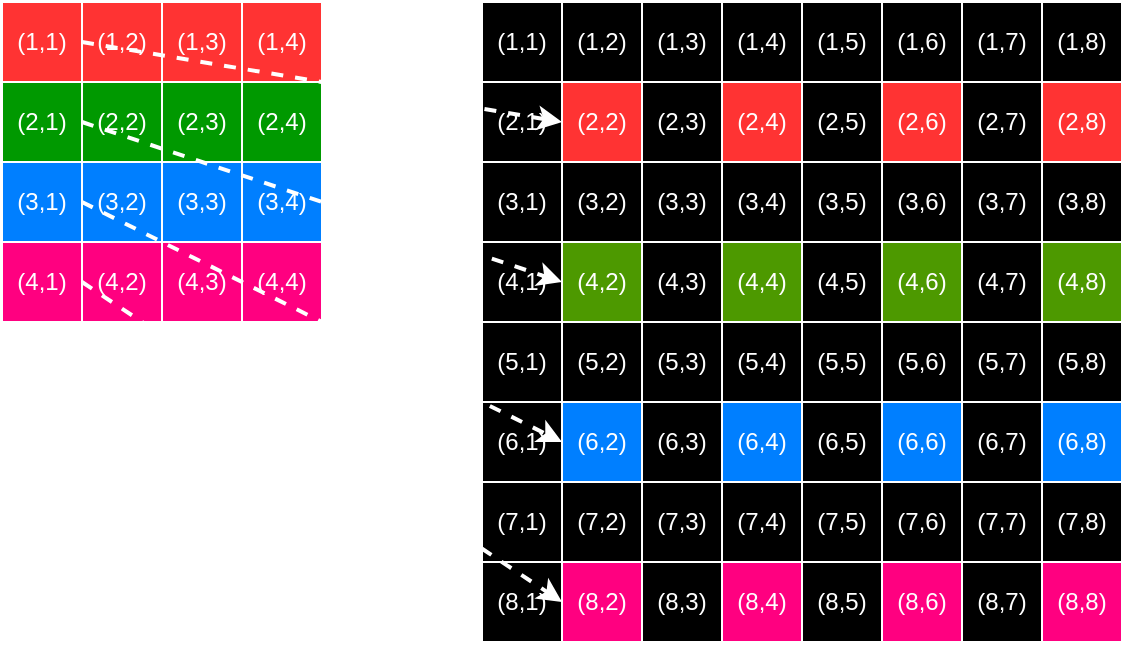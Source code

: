 <mxfile version="24.7.17">
  <diagram name="ページ1" id="RXQ_MCHYcWRbRbya9VPW">
    <mxGraphModel dx="954" dy="581" grid="1" gridSize="10" guides="1" tooltips="1" connect="1" arrows="1" fold="1" page="1" pageScale="1" pageWidth="827" pageHeight="1169" math="0" shadow="0">
      <root>
        <mxCell id="0" />
        <mxCell id="1" parent="0" />
        <mxCell id="tzBdefzeKCWXPKmRNhvX-1" value="(1,1)" style="rounded=0;whiteSpace=wrap;html=1;fillColor=#FF3333;strokeColor=#FFFFFF;fontColor=#FFFFFF;" vertex="1" parent="1">
          <mxGeometry x="80" y="80" width="40" height="40" as="geometry" />
        </mxCell>
        <mxCell id="tzBdefzeKCWXPKmRNhvX-3" value="(1,2)" style="rounded=0;whiteSpace=wrap;html=1;fillColor=#FF3333;strokeColor=#FFFFFF;fontColor=#FFFFFF;" vertex="1" parent="1">
          <mxGeometry x="120" y="80" width="40" height="40" as="geometry" />
        </mxCell>
        <mxCell id="tzBdefzeKCWXPKmRNhvX-4" value="(1,3)" style="rounded=0;whiteSpace=wrap;html=1;fillColor=#FF3333;strokeColor=#FFFFFF;fontColor=#FFFFFF;" vertex="1" parent="1">
          <mxGeometry x="160" y="80" width="40" height="40" as="geometry" />
        </mxCell>
        <mxCell id="tzBdefzeKCWXPKmRNhvX-5" value="(1,4)" style="rounded=0;whiteSpace=wrap;html=1;fillColor=#FF3333;strokeColor=#FFFFFF;fontColor=#FFFFFF;" vertex="1" parent="1">
          <mxGeometry x="200" y="80" width="40" height="40" as="geometry" />
        </mxCell>
        <mxCell id="tzBdefzeKCWXPKmRNhvX-8" value="(2,1)" style="rounded=0;whiteSpace=wrap;html=1;fillColor=#009900;strokeColor=#FFFFFF;fontColor=#FFFFFF;" vertex="1" parent="1">
          <mxGeometry x="80" y="120" width="40" height="40" as="geometry" />
        </mxCell>
        <mxCell id="tzBdefzeKCWXPKmRNhvX-9" value="(2,2)" style="rounded=0;whiteSpace=wrap;html=1;fillColor=#009900;strokeColor=#FFFFFF;fontColor=#FFFFFF;" vertex="1" parent="1">
          <mxGeometry x="120" y="120" width="40" height="40" as="geometry" />
        </mxCell>
        <mxCell id="tzBdefzeKCWXPKmRNhvX-10" value="(2,3)" style="rounded=0;whiteSpace=wrap;html=1;fillColor=#009900;strokeColor=#FFFFFF;fontColor=#FFFFFF;" vertex="1" parent="1">
          <mxGeometry x="160" y="120" width="40" height="40" as="geometry" />
        </mxCell>
        <mxCell id="tzBdefzeKCWXPKmRNhvX-11" value="(2,4)" style="rounded=0;whiteSpace=wrap;html=1;fillColor=#009900;strokeColor=#FFFFFF;fontColor=#FFFFFF;" vertex="1" parent="1">
          <mxGeometry x="200" y="120" width="40" height="40" as="geometry" />
        </mxCell>
        <mxCell id="tzBdefzeKCWXPKmRNhvX-12" value="(3,1)" style="rounded=0;whiteSpace=wrap;html=1;fillColor=#007FFF;strokeColor=#FFFFFF;fontColor=#FFFFFF;" vertex="1" parent="1">
          <mxGeometry x="80" y="160" width="40" height="40" as="geometry" />
        </mxCell>
        <mxCell id="tzBdefzeKCWXPKmRNhvX-13" value="(3,2)" style="rounded=0;whiteSpace=wrap;html=1;fillColor=#007FFF;strokeColor=#FFFFFF;fontColor=#FFFFFF;" vertex="1" parent="1">
          <mxGeometry x="120" y="160" width="40" height="40" as="geometry" />
        </mxCell>
        <mxCell id="tzBdefzeKCWXPKmRNhvX-14" value="(3,3)" style="rounded=0;whiteSpace=wrap;html=1;fillColor=#007FFF;strokeColor=#FFFFFF;fontColor=#FFFFFF;" vertex="1" parent="1">
          <mxGeometry x="160" y="160" width="40" height="40" as="geometry" />
        </mxCell>
        <mxCell id="tzBdefzeKCWXPKmRNhvX-15" value="(3,4)" style="rounded=0;whiteSpace=wrap;html=1;fillColor=#007FFF;strokeColor=#FFFFFF;fontColor=#FFFFFF;" vertex="1" parent="1">
          <mxGeometry x="200" y="160" width="40" height="40" as="geometry" />
        </mxCell>
        <mxCell id="tzBdefzeKCWXPKmRNhvX-16" value="(4,1)" style="rounded=0;whiteSpace=wrap;html=1;fillColor=#FF0080;strokeColor=#FFFFFF;fontColor=#FFFFFF;" vertex="1" parent="1">
          <mxGeometry x="80" y="200" width="40" height="40" as="geometry" />
        </mxCell>
        <mxCell id="tzBdefzeKCWXPKmRNhvX-17" value="(4,2)" style="rounded=0;whiteSpace=wrap;html=1;fillColor=#FF0080;strokeColor=#FFFFFF;fontColor=#FFFFFF;" vertex="1" parent="1">
          <mxGeometry x="120" y="200" width="40" height="40" as="geometry" />
        </mxCell>
        <mxCell id="tzBdefzeKCWXPKmRNhvX-18" value="(4,3)" style="rounded=0;whiteSpace=wrap;html=1;fillColor=#FF0080;strokeColor=#FFFFFF;fontColor=#FFFFFF;" vertex="1" parent="1">
          <mxGeometry x="160" y="200" width="40" height="40" as="geometry" />
        </mxCell>
        <mxCell id="tzBdefzeKCWXPKmRNhvX-19" value="(4,4)" style="rounded=0;whiteSpace=wrap;html=1;fillColor=#FF0080;strokeColor=#FFFFFF;fontColor=#FFFFFF;" vertex="1" parent="1">
          <mxGeometry x="200" y="200" width="40" height="40" as="geometry" />
        </mxCell>
        <mxCell id="tzBdefzeKCWXPKmRNhvX-20" value="(1,1)" style="rounded=0;whiteSpace=wrap;html=1;fillColor=#000000;strokeColor=#FFFFFF;fontColor=#FFFFFF;" vertex="1" parent="1">
          <mxGeometry x="320" y="80" width="40" height="40" as="geometry" />
        </mxCell>
        <mxCell id="tzBdefzeKCWXPKmRNhvX-84" value="(1,2)" style="rounded=0;whiteSpace=wrap;html=1;fillColor=#000000;strokeColor=#FFFFFF;fontColor=#FFFFFF;" vertex="1" parent="1">
          <mxGeometry x="360" y="80" width="40" height="40" as="geometry" />
        </mxCell>
        <mxCell id="tzBdefzeKCWXPKmRNhvX-85" value="(1,3)" style="rounded=0;whiteSpace=wrap;html=1;fillColor=#000000;strokeColor=#FFFFFF;fontColor=#FFFFFF;" vertex="1" parent="1">
          <mxGeometry x="400" y="80" width="40" height="40" as="geometry" />
        </mxCell>
        <mxCell id="tzBdefzeKCWXPKmRNhvX-86" value="(1,4)" style="rounded=0;whiteSpace=wrap;html=1;fillColor=#000000;strokeColor=#FFFFFF;fontColor=#FFFFFF;" vertex="1" parent="1">
          <mxGeometry x="440" y="80" width="40" height="40" as="geometry" />
        </mxCell>
        <mxCell id="tzBdefzeKCWXPKmRNhvX-87" value="(1,5)" style="rounded=0;whiteSpace=wrap;html=1;fillColor=#000000;strokeColor=#FFFFFF;fontColor=#FFFFFF;" vertex="1" parent="1">
          <mxGeometry x="480" y="80" width="40" height="40" as="geometry" />
        </mxCell>
        <mxCell id="tzBdefzeKCWXPKmRNhvX-88" value="(1,6)" style="rounded=0;whiteSpace=wrap;html=1;fillColor=#000000;strokeColor=#FFFFFF;fontColor=#FFFFFF;" vertex="1" parent="1">
          <mxGeometry x="520" y="80" width="40" height="40" as="geometry" />
        </mxCell>
        <mxCell id="tzBdefzeKCWXPKmRNhvX-89" value="(1,7)" style="rounded=0;whiteSpace=wrap;html=1;fillColor=#000000;strokeColor=#FFFFFF;fontColor=#FFFFFF;" vertex="1" parent="1">
          <mxGeometry x="560" y="80" width="40" height="40" as="geometry" />
        </mxCell>
        <mxCell id="tzBdefzeKCWXPKmRNhvX-90" value="(1,8)" style="rounded=0;whiteSpace=wrap;html=1;fillColor=#000000;strokeColor=#FFFFFF;fontColor=#FFFFFF;" vertex="1" parent="1">
          <mxGeometry x="600" y="80" width="40" height="40" as="geometry" />
        </mxCell>
        <mxCell id="tzBdefzeKCWXPKmRNhvX-91" value="(2,1)" style="rounded=0;whiteSpace=wrap;html=1;fillColor=#000000;strokeColor=#FFFFFF;fontColor=#FFFFFF;" vertex="1" parent="1">
          <mxGeometry x="320" y="120" width="40" height="40" as="geometry" />
        </mxCell>
        <mxCell id="tzBdefzeKCWXPKmRNhvX-92" value="(2,2)" style="rounded=0;whiteSpace=wrap;html=1;fillColor=#FF3333;strokeColor=#FFFFFF;fontColor=#FFFFFF;" vertex="1" parent="1">
          <mxGeometry x="360" y="120" width="40" height="40" as="geometry" />
        </mxCell>
        <mxCell id="tzBdefzeKCWXPKmRNhvX-93" value="(2,3)" style="rounded=0;whiteSpace=wrap;html=1;fillColor=#000000;strokeColor=#FFFFFF;fontColor=#FFFFFF;" vertex="1" parent="1">
          <mxGeometry x="400" y="120" width="40" height="40" as="geometry" />
        </mxCell>
        <mxCell id="tzBdefzeKCWXPKmRNhvX-94" value="(2,4)" style="rounded=0;whiteSpace=wrap;html=1;fillColor=#FF3333;strokeColor=#FFFFFF;fontColor=#FFFFFF;" vertex="1" parent="1">
          <mxGeometry x="440" y="120" width="40" height="40" as="geometry" />
        </mxCell>
        <mxCell id="tzBdefzeKCWXPKmRNhvX-95" value="(2,5)" style="rounded=0;whiteSpace=wrap;html=1;fillColor=#000000;strokeColor=#FFFFFF;fontColor=#FFFFFF;" vertex="1" parent="1">
          <mxGeometry x="480" y="120" width="40" height="40" as="geometry" />
        </mxCell>
        <mxCell id="tzBdefzeKCWXPKmRNhvX-96" value="(2,6)" style="rounded=0;whiteSpace=wrap;html=1;fillColor=#FF3333;strokeColor=#FFFFFF;fontColor=#FFFFFF;" vertex="1" parent="1">
          <mxGeometry x="520" y="120" width="40" height="40" as="geometry" />
        </mxCell>
        <mxCell id="tzBdefzeKCWXPKmRNhvX-97" value="(2,7)" style="rounded=0;whiteSpace=wrap;html=1;fillColor=#000000;strokeColor=#FFFFFF;fontColor=#FFFFFF;" vertex="1" parent="1">
          <mxGeometry x="560" y="120" width="40" height="40" as="geometry" />
        </mxCell>
        <mxCell id="tzBdefzeKCWXPKmRNhvX-98" value="(2,8)" style="rounded=0;whiteSpace=wrap;html=1;fillColor=#FF3333;strokeColor=#FFFFFF;fontColor=#FFFFFF;" vertex="1" parent="1">
          <mxGeometry x="600" y="120" width="40" height="40" as="geometry" />
        </mxCell>
        <mxCell id="tzBdefzeKCWXPKmRNhvX-99" value="(3,1)" style="rounded=0;whiteSpace=wrap;html=1;fillColor=#000000;strokeColor=#FFFFFF;fontColor=#FFFFFF;" vertex="1" parent="1">
          <mxGeometry x="320" y="160" width="40" height="40" as="geometry" />
        </mxCell>
        <mxCell id="tzBdefzeKCWXPKmRNhvX-100" value="(3,2)" style="rounded=0;whiteSpace=wrap;html=1;fillColor=#000000;strokeColor=#FFFFFF;fontColor=#FFFFFF;" vertex="1" parent="1">
          <mxGeometry x="360" y="160" width="40" height="40" as="geometry" />
        </mxCell>
        <mxCell id="tzBdefzeKCWXPKmRNhvX-101" value="(3,3)" style="rounded=0;whiteSpace=wrap;html=1;fillColor=#000000;strokeColor=#FFFFFF;fontColor=#FFFFFF;" vertex="1" parent="1">
          <mxGeometry x="400" y="160" width="40" height="40" as="geometry" />
        </mxCell>
        <mxCell id="tzBdefzeKCWXPKmRNhvX-102" value="(3,4)" style="rounded=0;whiteSpace=wrap;html=1;fillColor=#000000;strokeColor=#FFFFFF;fontColor=#FFFFFF;" vertex="1" parent="1">
          <mxGeometry x="440" y="160" width="40" height="40" as="geometry" />
        </mxCell>
        <mxCell id="tzBdefzeKCWXPKmRNhvX-103" value="(3,5)" style="rounded=0;whiteSpace=wrap;html=1;fillColor=#000000;strokeColor=#FFFFFF;fontColor=#FFFFFF;" vertex="1" parent="1">
          <mxGeometry x="480" y="160" width="40" height="40" as="geometry" />
        </mxCell>
        <mxCell id="tzBdefzeKCWXPKmRNhvX-104" value="(3,6)" style="rounded=0;whiteSpace=wrap;html=1;fillColor=#000000;strokeColor=#FFFFFF;fontColor=#FFFFFF;" vertex="1" parent="1">
          <mxGeometry x="520" y="160" width="40" height="40" as="geometry" />
        </mxCell>
        <mxCell id="tzBdefzeKCWXPKmRNhvX-105" value="(3,7)" style="rounded=0;whiteSpace=wrap;html=1;fillColor=#000000;strokeColor=#FFFFFF;fontColor=#FFFFFF;" vertex="1" parent="1">
          <mxGeometry x="560" y="160" width="40" height="40" as="geometry" />
        </mxCell>
        <mxCell id="tzBdefzeKCWXPKmRNhvX-106" value="(3,8)" style="rounded=0;whiteSpace=wrap;html=1;fillColor=#000000;strokeColor=#FFFFFF;fontColor=#FFFFFF;" vertex="1" parent="1">
          <mxGeometry x="600" y="160" width="40" height="40" as="geometry" />
        </mxCell>
        <mxCell id="tzBdefzeKCWXPKmRNhvX-107" value="(4,1)" style="rounded=0;whiteSpace=wrap;html=1;fillColor=#000000;strokeColor=#FFFFFF;fontColor=#FFFFFF;" vertex="1" parent="1">
          <mxGeometry x="320" y="200" width="40" height="40" as="geometry" />
        </mxCell>
        <mxCell id="tzBdefzeKCWXPKmRNhvX-108" value="(4,2)" style="rounded=0;whiteSpace=wrap;html=1;fillColor=#4D9900;strokeColor=#FFFFFF;fontColor=#FFFFFF;" vertex="1" parent="1">
          <mxGeometry x="360" y="200" width="40" height="40" as="geometry" />
        </mxCell>
        <mxCell id="tzBdefzeKCWXPKmRNhvX-109" value="(4,3)" style="rounded=0;whiteSpace=wrap;html=1;fillColor=#000000;strokeColor=#FFFFFF;fontColor=#FFFFFF;" vertex="1" parent="1">
          <mxGeometry x="400" y="200" width="40" height="40" as="geometry" />
        </mxCell>
        <mxCell id="tzBdefzeKCWXPKmRNhvX-110" value="(4,4)" style="rounded=0;whiteSpace=wrap;html=1;fillColor=#4D9900;strokeColor=#FFFFFF;fontColor=#FFFFFF;" vertex="1" parent="1">
          <mxGeometry x="440" y="200" width="40" height="40" as="geometry" />
        </mxCell>
        <mxCell id="tzBdefzeKCWXPKmRNhvX-111" value="(4,5)" style="rounded=0;whiteSpace=wrap;html=1;fillColor=#000000;strokeColor=#FFFFFF;fontColor=#FFFFFF;" vertex="1" parent="1">
          <mxGeometry x="480" y="200" width="40" height="40" as="geometry" />
        </mxCell>
        <mxCell id="tzBdefzeKCWXPKmRNhvX-112" value="(4,6)" style="rounded=0;whiteSpace=wrap;html=1;fillColor=#4D9900;strokeColor=#FFFFFF;fontColor=#FFFFFF;" vertex="1" parent="1">
          <mxGeometry x="520" y="200" width="40" height="40" as="geometry" />
        </mxCell>
        <mxCell id="tzBdefzeKCWXPKmRNhvX-113" value="(4,7)" style="rounded=0;whiteSpace=wrap;html=1;fillColor=#000000;strokeColor=#FFFFFF;fontColor=#FFFFFF;" vertex="1" parent="1">
          <mxGeometry x="560" y="200" width="40" height="40" as="geometry" />
        </mxCell>
        <mxCell id="tzBdefzeKCWXPKmRNhvX-114" value="(4,8)" style="rounded=0;whiteSpace=wrap;html=1;fillColor=#4D9900;strokeColor=#FFFFFF;fontColor=#FFFFFF;" vertex="1" parent="1">
          <mxGeometry x="600" y="200" width="40" height="40" as="geometry" />
        </mxCell>
        <mxCell id="tzBdefzeKCWXPKmRNhvX-115" value="(5,1)" style="rounded=0;whiteSpace=wrap;html=1;fillColor=#000000;strokeColor=#FFFFFF;fontColor=#FFFFFF;" vertex="1" parent="1">
          <mxGeometry x="320" y="240" width="40" height="40" as="geometry" />
        </mxCell>
        <mxCell id="tzBdefzeKCWXPKmRNhvX-116" value="(5,2)" style="rounded=0;whiteSpace=wrap;html=1;fillColor=#000000;strokeColor=#FFFFFF;fontColor=#FFFFFF;" vertex="1" parent="1">
          <mxGeometry x="360" y="240" width="40" height="40" as="geometry" />
        </mxCell>
        <mxCell id="tzBdefzeKCWXPKmRNhvX-117" value="(5,3)" style="rounded=0;whiteSpace=wrap;html=1;fillColor=#000000;strokeColor=#FFFFFF;fontColor=#FFFFFF;" vertex="1" parent="1">
          <mxGeometry x="400" y="240" width="40" height="40" as="geometry" />
        </mxCell>
        <mxCell id="tzBdefzeKCWXPKmRNhvX-118" value="(5,4)" style="rounded=0;whiteSpace=wrap;html=1;fillColor=#000000;strokeColor=#FFFFFF;fontColor=#FFFFFF;" vertex="1" parent="1">
          <mxGeometry x="440" y="240" width="40" height="40" as="geometry" />
        </mxCell>
        <mxCell id="tzBdefzeKCWXPKmRNhvX-119" value="(5,5)" style="rounded=0;whiteSpace=wrap;html=1;fillColor=#000000;strokeColor=#FFFFFF;fontColor=#FFFFFF;" vertex="1" parent="1">
          <mxGeometry x="480" y="240" width="40" height="40" as="geometry" />
        </mxCell>
        <mxCell id="tzBdefzeKCWXPKmRNhvX-120" value="(5,6)" style="rounded=0;whiteSpace=wrap;html=1;fillColor=#000000;strokeColor=#FFFFFF;fontColor=#FFFFFF;" vertex="1" parent="1">
          <mxGeometry x="520" y="240" width="40" height="40" as="geometry" />
        </mxCell>
        <mxCell id="tzBdefzeKCWXPKmRNhvX-121" value="(5,7)" style="rounded=0;whiteSpace=wrap;html=1;fillColor=#000000;strokeColor=#FFFFFF;fontColor=#FFFFFF;" vertex="1" parent="1">
          <mxGeometry x="560" y="240" width="40" height="40" as="geometry" />
        </mxCell>
        <mxCell id="tzBdefzeKCWXPKmRNhvX-122" value="(5,8)" style="rounded=0;whiteSpace=wrap;html=1;fillColor=#000000;strokeColor=#FFFFFF;fontColor=#FFFFFF;" vertex="1" parent="1">
          <mxGeometry x="600" y="240" width="40" height="40" as="geometry" />
        </mxCell>
        <mxCell id="tzBdefzeKCWXPKmRNhvX-123" value="(6,1)" style="rounded=0;whiteSpace=wrap;html=1;fillColor=#000000;strokeColor=#FFFFFF;fontColor=#FFFFFF;" vertex="1" parent="1">
          <mxGeometry x="320" y="280" width="40" height="40" as="geometry" />
        </mxCell>
        <mxCell id="tzBdefzeKCWXPKmRNhvX-124" value="(6,2)" style="rounded=0;whiteSpace=wrap;html=1;fillColor=#007FFF;strokeColor=#FFFFFF;fontColor=#FFFFFF;" vertex="1" parent="1">
          <mxGeometry x="360" y="280" width="40" height="40" as="geometry" />
        </mxCell>
        <mxCell id="tzBdefzeKCWXPKmRNhvX-125" value="(6,3)" style="rounded=0;whiteSpace=wrap;html=1;fillColor=#000000;strokeColor=#FFFFFF;fontColor=#FFFFFF;" vertex="1" parent="1">
          <mxGeometry x="400" y="280" width="40" height="40" as="geometry" />
        </mxCell>
        <mxCell id="tzBdefzeKCWXPKmRNhvX-126" value="(6,4)" style="rounded=0;whiteSpace=wrap;html=1;fillColor=#007FFF;strokeColor=#FFFFFF;fontColor=#FFFFFF;" vertex="1" parent="1">
          <mxGeometry x="440" y="280" width="40" height="40" as="geometry" />
        </mxCell>
        <mxCell id="tzBdefzeKCWXPKmRNhvX-127" value="(6,5)" style="rounded=0;whiteSpace=wrap;html=1;fillColor=#000000;strokeColor=#FFFFFF;fontColor=#FFFFFF;" vertex="1" parent="1">
          <mxGeometry x="480" y="280" width="40" height="40" as="geometry" />
        </mxCell>
        <mxCell id="tzBdefzeKCWXPKmRNhvX-128" value="(6,6)" style="rounded=0;whiteSpace=wrap;html=1;fillColor=#007FFF;strokeColor=#FFFFFF;fontColor=#FFFFFF;" vertex="1" parent="1">
          <mxGeometry x="520" y="280" width="40" height="40" as="geometry" />
        </mxCell>
        <mxCell id="tzBdefzeKCWXPKmRNhvX-129" value="(6,7)" style="rounded=0;whiteSpace=wrap;html=1;fillColor=#000000;strokeColor=#FFFFFF;fontColor=#FFFFFF;" vertex="1" parent="1">
          <mxGeometry x="560" y="280" width="40" height="40" as="geometry" />
        </mxCell>
        <mxCell id="tzBdefzeKCWXPKmRNhvX-130" value="(6,8)" style="rounded=0;whiteSpace=wrap;html=1;fillColor=#007FFF;strokeColor=#FFFFFF;fontColor=#FFFFFF;" vertex="1" parent="1">
          <mxGeometry x="600" y="280" width="40" height="40" as="geometry" />
        </mxCell>
        <mxCell id="tzBdefzeKCWXPKmRNhvX-131" value="(7,1)" style="rounded=0;whiteSpace=wrap;html=1;fillColor=#000000;strokeColor=#FFFFFF;fontColor=#FFFFFF;" vertex="1" parent="1">
          <mxGeometry x="320" y="320" width="40" height="40" as="geometry" />
        </mxCell>
        <mxCell id="tzBdefzeKCWXPKmRNhvX-132" value="(7,2)" style="rounded=0;whiteSpace=wrap;html=1;fillColor=#000000;strokeColor=#FFFFFF;fontColor=#FFFFFF;" vertex="1" parent="1">
          <mxGeometry x="360" y="320" width="40" height="40" as="geometry" />
        </mxCell>
        <mxCell id="tzBdefzeKCWXPKmRNhvX-133" value="(7,3)" style="rounded=0;whiteSpace=wrap;html=1;fillColor=#000000;strokeColor=#FFFFFF;fontColor=#FFFFFF;" vertex="1" parent="1">
          <mxGeometry x="400" y="320" width="40" height="40" as="geometry" />
        </mxCell>
        <mxCell id="tzBdefzeKCWXPKmRNhvX-134" value="(7,4)" style="rounded=0;whiteSpace=wrap;html=1;fillColor=#000000;strokeColor=#FFFFFF;fontColor=#FFFFFF;" vertex="1" parent="1">
          <mxGeometry x="440" y="320" width="40" height="40" as="geometry" />
        </mxCell>
        <mxCell id="tzBdefzeKCWXPKmRNhvX-135" value="(7,5)" style="rounded=0;whiteSpace=wrap;html=1;fillColor=#000000;strokeColor=#FFFFFF;fontColor=#FFFFFF;" vertex="1" parent="1">
          <mxGeometry x="480" y="320" width="40" height="40" as="geometry" />
        </mxCell>
        <mxCell id="tzBdefzeKCWXPKmRNhvX-136" value="(7,6)" style="rounded=0;whiteSpace=wrap;html=1;fillColor=#000000;strokeColor=#FFFFFF;fontColor=#FFFFFF;" vertex="1" parent="1">
          <mxGeometry x="520" y="320" width="40" height="40" as="geometry" />
        </mxCell>
        <mxCell id="tzBdefzeKCWXPKmRNhvX-137" value="(7,7)" style="rounded=0;whiteSpace=wrap;html=1;fillColor=#000000;strokeColor=#FFFFFF;fontColor=#FFFFFF;" vertex="1" parent="1">
          <mxGeometry x="560" y="320" width="40" height="40" as="geometry" />
        </mxCell>
        <mxCell id="tzBdefzeKCWXPKmRNhvX-138" value="(7,8)" style="rounded=0;whiteSpace=wrap;html=1;fillColor=#000000;strokeColor=#FFFFFF;fontColor=#FFFFFF;" vertex="1" parent="1">
          <mxGeometry x="600" y="320" width="40" height="40" as="geometry" />
        </mxCell>
        <mxCell id="tzBdefzeKCWXPKmRNhvX-139" value="(8,1)" style="rounded=0;whiteSpace=wrap;html=1;fillColor=#000000;strokeColor=#FFFFFF;fontColor=#FFFFFF;" vertex="1" parent="1">
          <mxGeometry x="320" y="360" width="40" height="40" as="geometry" />
        </mxCell>
        <mxCell id="tzBdefzeKCWXPKmRNhvX-140" value="(8,2)" style="rounded=0;whiteSpace=wrap;html=1;fillColor=#FF0080;strokeColor=#FFFFFF;fontColor=#FFFFFF;" vertex="1" parent="1">
          <mxGeometry x="360" y="360" width="40" height="40" as="geometry" />
        </mxCell>
        <mxCell id="tzBdefzeKCWXPKmRNhvX-141" value="(8,3)" style="rounded=0;whiteSpace=wrap;html=1;fillColor=#000000;strokeColor=#FFFFFF;fontColor=#FFFFFF;" vertex="1" parent="1">
          <mxGeometry x="400" y="360" width="40" height="40" as="geometry" />
        </mxCell>
        <mxCell id="tzBdefzeKCWXPKmRNhvX-142" value="(8,4)" style="rounded=0;whiteSpace=wrap;html=1;fillColor=#FF0080;strokeColor=#FFFFFF;fontColor=#FFFFFF;" vertex="1" parent="1">
          <mxGeometry x="440" y="360" width="40" height="40" as="geometry" />
        </mxCell>
        <mxCell id="tzBdefzeKCWXPKmRNhvX-143" value="(8,5)" style="rounded=0;whiteSpace=wrap;html=1;fillColor=#000000;strokeColor=#FFFFFF;fontColor=#FFFFFF;" vertex="1" parent="1">
          <mxGeometry x="480" y="360" width="40" height="40" as="geometry" />
        </mxCell>
        <mxCell id="tzBdefzeKCWXPKmRNhvX-144" value="(8,6)" style="rounded=0;whiteSpace=wrap;html=1;fillColor=#FF0080;strokeColor=#FFFFFF;fontColor=#FFFFFF;" vertex="1" parent="1">
          <mxGeometry x="520" y="360" width="40" height="40" as="geometry" />
        </mxCell>
        <mxCell id="tzBdefzeKCWXPKmRNhvX-145" value="(8,7)" style="rounded=0;whiteSpace=wrap;html=1;fillColor=#000000;strokeColor=#FFFFFF;fontColor=#FFFFFF;" vertex="1" parent="1">
          <mxGeometry x="560" y="360" width="40" height="40" as="geometry" />
        </mxCell>
        <mxCell id="tzBdefzeKCWXPKmRNhvX-146" value="(8,8)" style="rounded=0;whiteSpace=wrap;html=1;fillColor=#FF0080;strokeColor=#FFFFFF;fontColor=#FFFFFF;" vertex="1" parent="1">
          <mxGeometry x="600" y="360" width="40" height="40" as="geometry" />
        </mxCell>
        <mxCell id="tzBdefzeKCWXPKmRNhvX-147" value="" style="endArrow=classic;html=1;rounded=0;exitX=0;exitY=0.5;exitDx=0;exitDy=0;entryX=0;entryY=0.5;entryDx=0;entryDy=0;strokeColor=#FFFFFF;dashed=1;strokeWidth=2;" edge="1" parent="1" source="tzBdefzeKCWXPKmRNhvX-3" target="tzBdefzeKCWXPKmRNhvX-92">
          <mxGeometry width="50" height="50" relative="1" as="geometry">
            <mxPoint x="120" y="110" as="sourcePoint" />
            <mxPoint x="450" y="280" as="targetPoint" />
          </mxGeometry>
        </mxCell>
        <mxCell id="tzBdefzeKCWXPKmRNhvX-148" value="" style="endArrow=classic;html=1;rounded=0;exitX=0;exitY=0.5;exitDx=0;exitDy=0;entryX=0;entryY=0.5;entryDx=0;entryDy=0;strokeColor=#FFFFFF;dashed=1;strokeWidth=2;" edge="1" parent="1" source="tzBdefzeKCWXPKmRNhvX-9" target="tzBdefzeKCWXPKmRNhvX-108">
          <mxGeometry width="50" height="50" relative="1" as="geometry">
            <mxPoint x="130" y="110" as="sourcePoint" />
            <mxPoint x="370" y="150" as="targetPoint" />
          </mxGeometry>
        </mxCell>
        <mxCell id="tzBdefzeKCWXPKmRNhvX-149" value="" style="endArrow=classic;html=1;rounded=0;exitX=0;exitY=0.5;exitDx=0;exitDy=0;entryX=0;entryY=0.5;entryDx=0;entryDy=0;strokeColor=#FFFFFF;dashed=1;strokeWidth=2;" edge="1" parent="1" source="tzBdefzeKCWXPKmRNhvX-13" target="tzBdefzeKCWXPKmRNhvX-124">
          <mxGeometry width="50" height="50" relative="1" as="geometry">
            <mxPoint x="130" y="150" as="sourcePoint" />
            <mxPoint x="370" y="230" as="targetPoint" />
          </mxGeometry>
        </mxCell>
        <mxCell id="tzBdefzeKCWXPKmRNhvX-150" value="" style="endArrow=classic;html=1;rounded=0;exitX=0;exitY=0.5;exitDx=0;exitDy=0;entryX=1;entryY=0.5;entryDx=0;entryDy=0;strokeColor=#FFFFFF;dashed=1;strokeWidth=2;" edge="1" parent="1" source="tzBdefzeKCWXPKmRNhvX-17" target="tzBdefzeKCWXPKmRNhvX-139">
          <mxGeometry width="50" height="50" relative="1" as="geometry">
            <mxPoint x="130" y="190" as="sourcePoint" />
            <mxPoint x="370" y="310" as="targetPoint" />
          </mxGeometry>
        </mxCell>
      </root>
    </mxGraphModel>
  </diagram>
</mxfile>
